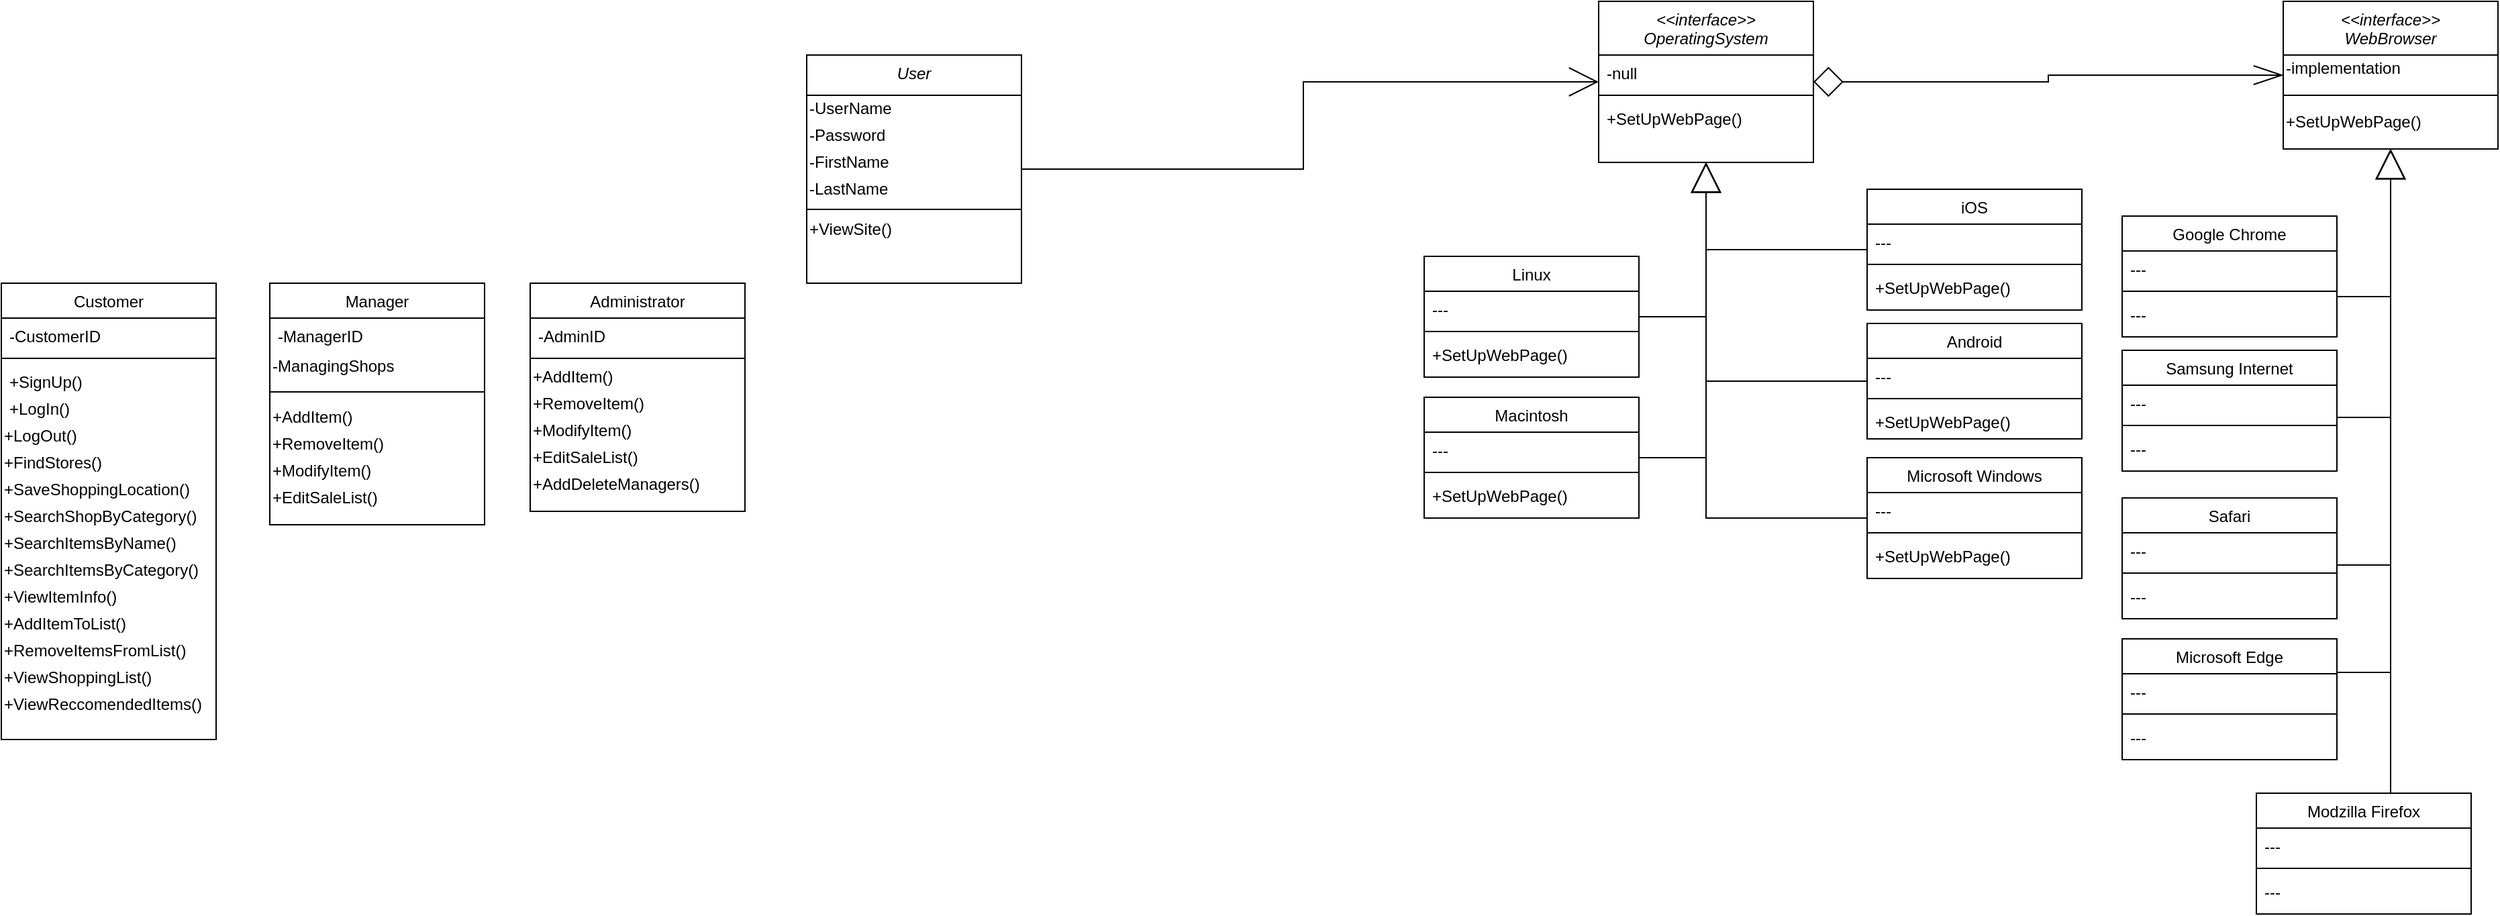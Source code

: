 <mxfile version="16.6.3" type="github">
  <diagram id="C5RBs43oDa-KdzZeNtuy" name="Page-1">
    <mxGraphModel dx="942" dy="1157" grid="1" gridSize="10" guides="1" tooltips="1" connect="1" arrows="1" fold="1" page="1" pageScale="1" pageWidth="1920" pageHeight="1200" math="0" shadow="0">
      <root>
        <mxCell id="WIyWlLk6GJQsqaUBKTNV-0" />
        <mxCell id="WIyWlLk6GJQsqaUBKTNV-1" parent="WIyWlLk6GJQsqaUBKTNV-0" />
        <mxCell id="an15GqI0Py2iLP3_kUke-0" style="edgeStyle=orthogonalEdgeStyle;rounded=0;orthogonalLoop=1;jettySize=auto;html=1;endArrow=open;endFill=0;strokeWidth=1;endSize=20;startSize=20;" edge="1" parent="WIyWlLk6GJQsqaUBKTNV-1" source="zkfFHV4jXpPFQw0GAbJ--0" target="MEKghq3lDDGADPD3IuMw-32">
          <mxGeometry relative="1" as="geometry">
            <mxPoint x="800" y="370" as="targetPoint" />
          </mxGeometry>
        </mxCell>
        <mxCell id="zkfFHV4jXpPFQw0GAbJ--0" value="User" style="swimlane;fontStyle=2;align=center;verticalAlign=top;childLayout=stackLayout;horizontal=1;startSize=30;horizontalStack=0;resizeParent=1;resizeLast=0;collapsible=1;marginBottom=0;rounded=0;shadow=0;strokeWidth=1;" parent="WIyWlLk6GJQsqaUBKTNV-1" vertex="1">
          <mxGeometry x="620" y="80" width="160" height="170" as="geometry">
            <mxRectangle x="230" y="140" width="160" height="26" as="alternateBounds" />
          </mxGeometry>
        </mxCell>
        <mxCell id="MEKghq3lDDGADPD3IuMw-0" value="-UserName" style="text;html=1;align=left;verticalAlign=middle;resizable=0;points=[];autosize=1;strokeColor=none;fillColor=none;" vertex="1" parent="zkfFHV4jXpPFQw0GAbJ--0">
          <mxGeometry y="30" width="160" height="20" as="geometry" />
        </mxCell>
        <mxCell id="MEKghq3lDDGADPD3IuMw-2" value="-Password" style="text;html=1;align=left;verticalAlign=middle;resizable=0;points=[];autosize=1;strokeColor=none;fillColor=none;" vertex="1" parent="zkfFHV4jXpPFQw0GAbJ--0">
          <mxGeometry y="50" width="160" height="20" as="geometry" />
        </mxCell>
        <mxCell id="MEKghq3lDDGADPD3IuMw-7" value="-FirstName" style="text;html=1;align=left;verticalAlign=middle;resizable=0;points=[];autosize=1;strokeColor=none;fillColor=none;" vertex="1" parent="zkfFHV4jXpPFQw0GAbJ--0">
          <mxGeometry y="70" width="160" height="20" as="geometry" />
        </mxCell>
        <mxCell id="MEKghq3lDDGADPD3IuMw-8" value="-LastName" style="text;html=1;align=left;verticalAlign=middle;resizable=0;points=[];autosize=1;strokeColor=none;fillColor=none;" vertex="1" parent="zkfFHV4jXpPFQw0GAbJ--0">
          <mxGeometry y="90" width="160" height="20" as="geometry" />
        </mxCell>
        <mxCell id="zkfFHV4jXpPFQw0GAbJ--4" value="" style="line;html=1;strokeWidth=1;align=left;verticalAlign=middle;spacingTop=-1;spacingLeft=3;spacingRight=3;rotatable=0;labelPosition=right;points=[];portConstraint=eastwest;" parent="zkfFHV4jXpPFQw0GAbJ--0" vertex="1">
          <mxGeometry y="110" width="160" height="10" as="geometry" />
        </mxCell>
        <mxCell id="MEKghq3lDDGADPD3IuMw-30" value="+ViewSite()" style="text;html=1;align=left;verticalAlign=middle;resizable=0;points=[];autosize=1;strokeColor=none;fillColor=none;" vertex="1" parent="zkfFHV4jXpPFQw0GAbJ--0">
          <mxGeometry y="120" width="160" height="20" as="geometry" />
        </mxCell>
        <mxCell id="zkfFHV4jXpPFQw0GAbJ--6" value="Customer" style="swimlane;fontStyle=0;align=center;verticalAlign=top;childLayout=stackLayout;horizontal=1;startSize=26;horizontalStack=0;resizeParent=1;resizeLast=0;collapsible=1;marginBottom=0;rounded=0;shadow=0;strokeWidth=1;" parent="WIyWlLk6GJQsqaUBKTNV-1" vertex="1">
          <mxGeometry x="20" y="250" width="160" height="340" as="geometry">
            <mxRectangle x="130" y="380" width="160" height="26" as="alternateBounds" />
          </mxGeometry>
        </mxCell>
        <mxCell id="zkfFHV4jXpPFQw0GAbJ--7" value="-CustomerID" style="text;align=left;verticalAlign=top;spacingLeft=4;spacingRight=4;overflow=hidden;rotatable=0;points=[[0,0.5],[1,0.5]];portConstraint=eastwest;" parent="zkfFHV4jXpPFQw0GAbJ--6" vertex="1">
          <mxGeometry y="26" width="160" height="26" as="geometry" />
        </mxCell>
        <mxCell id="zkfFHV4jXpPFQw0GAbJ--9" value="" style="line;html=1;strokeWidth=1;align=left;verticalAlign=middle;spacingTop=-1;spacingLeft=3;spacingRight=3;rotatable=0;labelPosition=right;points=[];portConstraint=eastwest;" parent="zkfFHV4jXpPFQw0GAbJ--6" vertex="1">
          <mxGeometry y="52" width="160" height="8" as="geometry" />
        </mxCell>
        <mxCell id="zkfFHV4jXpPFQw0GAbJ--10" value="+SignUp()" style="text;align=left;verticalAlign=top;spacingLeft=4;spacingRight=4;overflow=hidden;rotatable=0;points=[[0,0.5],[1,0.5]];portConstraint=eastwest;fontStyle=0" parent="zkfFHV4jXpPFQw0GAbJ--6" vertex="1">
          <mxGeometry y="60" width="160" height="20" as="geometry" />
        </mxCell>
        <mxCell id="zkfFHV4jXpPFQw0GAbJ--11" value="+LogIn()" style="text;align=left;verticalAlign=top;spacingLeft=4;spacingRight=4;overflow=hidden;rotatable=0;points=[[0,0.5],[1,0.5]];portConstraint=eastwest;" parent="zkfFHV4jXpPFQw0GAbJ--6" vertex="1">
          <mxGeometry y="80" width="160" height="24" as="geometry" />
        </mxCell>
        <mxCell id="MEKghq3lDDGADPD3IuMw-10" value="+LogOut()" style="text;html=1;align=left;verticalAlign=middle;resizable=0;points=[];autosize=1;strokeColor=none;fillColor=none;" vertex="1" parent="zkfFHV4jXpPFQw0GAbJ--6">
          <mxGeometry y="104" width="160" height="20" as="geometry" />
        </mxCell>
        <mxCell id="MEKghq3lDDGADPD3IuMw-11" value="+FindStores()" style="text;html=1;align=left;verticalAlign=middle;resizable=0;points=[];autosize=1;strokeColor=none;fillColor=none;" vertex="1" parent="zkfFHV4jXpPFQw0GAbJ--6">
          <mxGeometry y="124" width="160" height="20" as="geometry" />
        </mxCell>
        <mxCell id="MEKghq3lDDGADPD3IuMw-12" value="+SaveShoppingLocation()" style="text;html=1;align=left;verticalAlign=middle;resizable=0;points=[];autosize=1;strokeColor=none;fillColor=none;" vertex="1" parent="zkfFHV4jXpPFQw0GAbJ--6">
          <mxGeometry y="144" width="160" height="20" as="geometry" />
        </mxCell>
        <mxCell id="MEKghq3lDDGADPD3IuMw-16" value="+SearchShopByCategory()" style="text;html=1;align=left;verticalAlign=middle;resizable=0;points=[];autosize=1;strokeColor=none;fillColor=none;" vertex="1" parent="zkfFHV4jXpPFQw0GAbJ--6">
          <mxGeometry y="164" width="160" height="20" as="geometry" />
        </mxCell>
        <mxCell id="MEKghq3lDDGADPD3IuMw-13" value="+SearchItemsByName()" style="text;html=1;align=left;verticalAlign=middle;resizable=0;points=[];autosize=1;strokeColor=none;fillColor=none;" vertex="1" parent="zkfFHV4jXpPFQw0GAbJ--6">
          <mxGeometry y="184" width="160" height="20" as="geometry" />
        </mxCell>
        <mxCell id="MEKghq3lDDGADPD3IuMw-14" value="+SearchItemsByCategory()" style="text;html=1;align=left;verticalAlign=middle;resizable=0;points=[];autosize=1;strokeColor=none;fillColor=none;" vertex="1" parent="zkfFHV4jXpPFQw0GAbJ--6">
          <mxGeometry y="204" width="160" height="20" as="geometry" />
        </mxCell>
        <mxCell id="MEKghq3lDDGADPD3IuMw-15" value="+ViewItemInfo()" style="text;html=1;align=left;verticalAlign=middle;resizable=0;points=[];autosize=1;strokeColor=none;fillColor=none;" vertex="1" parent="zkfFHV4jXpPFQw0GAbJ--6">
          <mxGeometry y="224" width="160" height="20" as="geometry" />
        </mxCell>
        <mxCell id="MEKghq3lDDGADPD3IuMw-17" value="+AddItemToList()" style="text;html=1;align=left;verticalAlign=middle;resizable=0;points=[];autosize=1;strokeColor=none;fillColor=none;" vertex="1" parent="zkfFHV4jXpPFQw0GAbJ--6">
          <mxGeometry y="244" width="160" height="20" as="geometry" />
        </mxCell>
        <mxCell id="MEKghq3lDDGADPD3IuMw-18" value="+RemoveItemsFromList()" style="text;html=1;align=left;verticalAlign=middle;resizable=0;points=[];autosize=1;strokeColor=none;fillColor=none;" vertex="1" parent="zkfFHV4jXpPFQw0GAbJ--6">
          <mxGeometry y="264" width="160" height="20" as="geometry" />
        </mxCell>
        <mxCell id="MEKghq3lDDGADPD3IuMw-19" value="+ViewShoppingList()" style="text;html=1;align=left;verticalAlign=middle;resizable=0;points=[];autosize=1;strokeColor=none;fillColor=none;" vertex="1" parent="zkfFHV4jXpPFQw0GAbJ--6">
          <mxGeometry y="284" width="160" height="20" as="geometry" />
        </mxCell>
        <mxCell id="MEKghq3lDDGADPD3IuMw-20" value="+ViewReccomendedItems()" style="text;html=1;align=left;verticalAlign=middle;resizable=0;points=[];autosize=1;strokeColor=none;fillColor=none;" vertex="1" parent="zkfFHV4jXpPFQw0GAbJ--6">
          <mxGeometry y="304" width="160" height="20" as="geometry" />
        </mxCell>
        <mxCell id="zkfFHV4jXpPFQw0GAbJ--13" value="Manager" style="swimlane;fontStyle=0;align=center;verticalAlign=top;childLayout=stackLayout;horizontal=1;startSize=26;horizontalStack=0;resizeParent=1;resizeLast=0;collapsible=1;marginBottom=0;rounded=0;shadow=0;strokeWidth=1;" parent="WIyWlLk6GJQsqaUBKTNV-1" vertex="1">
          <mxGeometry x="220" y="250" width="160" height="180" as="geometry">
            <mxRectangle x="340" y="380" width="170" height="26" as="alternateBounds" />
          </mxGeometry>
        </mxCell>
        <mxCell id="zkfFHV4jXpPFQw0GAbJ--14" value="-ManagerID" style="text;align=left;verticalAlign=top;spacingLeft=4;spacingRight=4;overflow=hidden;rotatable=0;points=[[0,0.5],[1,0.5]];portConstraint=eastwest;" parent="zkfFHV4jXpPFQw0GAbJ--13" vertex="1">
          <mxGeometry y="26" width="160" height="26" as="geometry" />
        </mxCell>
        <mxCell id="MEKghq3lDDGADPD3IuMw-31" value="-ManagingShops" style="text;html=1;align=left;verticalAlign=middle;resizable=0;points=[];autosize=1;strokeColor=none;fillColor=none;" vertex="1" parent="zkfFHV4jXpPFQw0GAbJ--13">
          <mxGeometry y="52" width="160" height="20" as="geometry" />
        </mxCell>
        <mxCell id="zkfFHV4jXpPFQw0GAbJ--15" value="" style="line;html=1;strokeWidth=1;align=left;verticalAlign=middle;spacingTop=-1;spacingLeft=3;spacingRight=3;rotatable=0;labelPosition=right;points=[];portConstraint=eastwest;" parent="zkfFHV4jXpPFQw0GAbJ--13" vertex="1">
          <mxGeometry y="72" width="160" height="18" as="geometry" />
        </mxCell>
        <mxCell id="MEKghq3lDDGADPD3IuMw-21" value="+AddItem()" style="text;html=1;align=left;verticalAlign=middle;resizable=0;points=[];autosize=1;strokeColor=none;fillColor=none;" vertex="1" parent="zkfFHV4jXpPFQw0GAbJ--13">
          <mxGeometry y="90" width="160" height="20" as="geometry" />
        </mxCell>
        <mxCell id="MEKghq3lDDGADPD3IuMw-22" value="+RemoveItem()" style="text;html=1;align=left;verticalAlign=middle;resizable=0;points=[];autosize=1;strokeColor=none;fillColor=none;" vertex="1" parent="zkfFHV4jXpPFQw0GAbJ--13">
          <mxGeometry y="110" width="160" height="20" as="geometry" />
        </mxCell>
        <mxCell id="MEKghq3lDDGADPD3IuMw-23" value="+ModifyItem()" style="text;html=1;align=left;verticalAlign=middle;resizable=0;points=[];autosize=1;strokeColor=none;fillColor=none;" vertex="1" parent="zkfFHV4jXpPFQw0GAbJ--13">
          <mxGeometry y="130" width="160" height="20" as="geometry" />
        </mxCell>
        <mxCell id="MEKghq3lDDGADPD3IuMw-24" value="+EditSaleList()" style="text;html=1;align=left;verticalAlign=middle;resizable=0;points=[];autosize=1;strokeColor=none;fillColor=none;" vertex="1" parent="zkfFHV4jXpPFQw0GAbJ--13">
          <mxGeometry y="150" width="160" height="20" as="geometry" />
        </mxCell>
        <mxCell id="zkfFHV4jXpPFQw0GAbJ--17" value="&lt;&lt;interface&gt;&gt;&#xa;WebBrowser" style="swimlane;fontStyle=2;align=center;verticalAlign=top;childLayout=stackLayout;horizontal=1;startSize=40;horizontalStack=0;resizeParent=1;resizeLast=0;collapsible=1;marginBottom=0;rounded=0;shadow=0;strokeWidth=1;" parent="WIyWlLk6GJQsqaUBKTNV-1" vertex="1">
          <mxGeometry x="1720" y="40" width="160" height="110" as="geometry">
            <mxRectangle x="550" y="140" width="160" height="26" as="alternateBounds" />
          </mxGeometry>
        </mxCell>
        <mxCell id="MUw3-frtQ_86MoSarMlw-2" value="-implementation" style="text;html=1;align=left;verticalAlign=middle;resizable=0;points=[];autosize=1;strokeColor=none;fillColor=none;" vertex="1" parent="zkfFHV4jXpPFQw0GAbJ--17">
          <mxGeometry y="40" width="160" height="20" as="geometry" />
        </mxCell>
        <mxCell id="zkfFHV4jXpPFQw0GAbJ--23" value="" style="line;html=1;strokeWidth=1;align=left;verticalAlign=middle;spacingTop=-1;spacingLeft=3;spacingRight=3;rotatable=0;labelPosition=right;points=[];portConstraint=eastwest;" parent="zkfFHV4jXpPFQw0GAbJ--17" vertex="1">
          <mxGeometry y="60" width="160" height="20" as="geometry" />
        </mxCell>
        <mxCell id="MUw3-frtQ_86MoSarMlw-0" value="+SetUpWebPage()" style="text;html=1;align=left;verticalAlign=middle;resizable=0;points=[];autosize=1;strokeColor=none;fillColor=none;" vertex="1" parent="zkfFHV4jXpPFQw0GAbJ--17">
          <mxGeometry y="80" width="160" height="20" as="geometry" />
        </mxCell>
        <mxCell id="MEKghq3lDDGADPD3IuMw-3" value="Administrator" style="swimlane;fontStyle=0;align=center;verticalAlign=top;childLayout=stackLayout;horizontal=1;startSize=26;horizontalStack=0;resizeParent=1;resizeLast=0;collapsible=1;marginBottom=0;rounded=0;shadow=0;strokeWidth=1;" vertex="1" parent="WIyWlLk6GJQsqaUBKTNV-1">
          <mxGeometry x="414" y="250" width="160" height="170" as="geometry">
            <mxRectangle x="340" y="380" width="170" height="26" as="alternateBounds" />
          </mxGeometry>
        </mxCell>
        <mxCell id="MEKghq3lDDGADPD3IuMw-4" value="-AdminID" style="text;align=left;verticalAlign=top;spacingLeft=4;spacingRight=4;overflow=hidden;rotatable=0;points=[[0,0.5],[1,0.5]];portConstraint=eastwest;" vertex="1" parent="MEKghq3lDDGADPD3IuMw-3">
          <mxGeometry y="26" width="160" height="26" as="geometry" />
        </mxCell>
        <mxCell id="MEKghq3lDDGADPD3IuMw-5" value="" style="line;html=1;strokeWidth=1;align=left;verticalAlign=middle;spacingTop=-1;spacingLeft=3;spacingRight=3;rotatable=0;labelPosition=right;points=[];portConstraint=eastwest;" vertex="1" parent="MEKghq3lDDGADPD3IuMw-3">
          <mxGeometry y="52" width="160" height="8" as="geometry" />
        </mxCell>
        <mxCell id="MEKghq3lDDGADPD3IuMw-25" value="+AddItem()" style="text;html=1;align=left;verticalAlign=middle;resizable=0;points=[];autosize=1;strokeColor=none;fillColor=none;" vertex="1" parent="MEKghq3lDDGADPD3IuMw-3">
          <mxGeometry y="60" width="160" height="20" as="geometry" />
        </mxCell>
        <mxCell id="MEKghq3lDDGADPD3IuMw-26" value="+RemoveItem()" style="text;html=1;align=left;verticalAlign=middle;resizable=0;points=[];autosize=1;strokeColor=none;fillColor=none;" vertex="1" parent="MEKghq3lDDGADPD3IuMw-3">
          <mxGeometry y="80" width="160" height="20" as="geometry" />
        </mxCell>
        <mxCell id="MEKghq3lDDGADPD3IuMw-27" value="+ModifyItem()" style="text;html=1;align=left;verticalAlign=middle;resizable=0;points=[];autosize=1;strokeColor=none;fillColor=none;" vertex="1" parent="MEKghq3lDDGADPD3IuMw-3">
          <mxGeometry y="100" width="160" height="20" as="geometry" />
        </mxCell>
        <mxCell id="MEKghq3lDDGADPD3IuMw-28" value="+EditSaleList()" style="text;html=1;align=left;verticalAlign=middle;resizable=0;points=[];autosize=1;strokeColor=none;fillColor=none;" vertex="1" parent="MEKghq3lDDGADPD3IuMw-3">
          <mxGeometry y="120" width="160" height="20" as="geometry" />
        </mxCell>
        <mxCell id="MEKghq3lDDGADPD3IuMw-29" value="+AddDeleteManagers()" style="text;html=1;align=left;verticalAlign=middle;resizable=0;points=[];autosize=1;strokeColor=none;fillColor=none;" vertex="1" parent="MEKghq3lDDGADPD3IuMw-3">
          <mxGeometry y="140" width="160" height="20" as="geometry" />
        </mxCell>
        <mxCell id="MEKghq3lDDGADPD3IuMw-32" value="&lt;&lt;interface&gt;&gt;&#xa;OperatingSystem" style="swimlane;fontStyle=2;align=center;verticalAlign=top;childLayout=stackLayout;horizontal=1;startSize=40;horizontalStack=0;resizeParent=1;resizeLast=0;collapsible=1;marginBottom=0;rounded=0;shadow=0;strokeWidth=1;" vertex="1" parent="WIyWlLk6GJQsqaUBKTNV-1">
          <mxGeometry x="1210" y="40" width="160" height="120" as="geometry">
            <mxRectangle x="550" y="140" width="160" height="26" as="alternateBounds" />
          </mxGeometry>
        </mxCell>
        <mxCell id="MEKghq3lDDGADPD3IuMw-33" value="-null" style="text;align=left;verticalAlign=top;spacingLeft=4;spacingRight=4;overflow=hidden;rotatable=0;points=[[0,0.5],[1,0.5]];portConstraint=eastwest;" vertex="1" parent="MEKghq3lDDGADPD3IuMw-32">
          <mxGeometry y="40" width="160" height="26" as="geometry" />
        </mxCell>
        <mxCell id="MEKghq3lDDGADPD3IuMw-34" value="" style="line;html=1;strokeWidth=1;align=left;verticalAlign=middle;spacingTop=-1;spacingLeft=3;spacingRight=3;rotatable=0;labelPosition=right;points=[];portConstraint=eastwest;" vertex="1" parent="MEKghq3lDDGADPD3IuMw-32">
          <mxGeometry y="66" width="160" height="8" as="geometry" />
        </mxCell>
        <mxCell id="MEKghq3lDDGADPD3IuMw-35" value="+SetUpWebPage()" style="text;align=left;verticalAlign=top;spacingLeft=4;spacingRight=4;overflow=hidden;rotatable=0;points=[[0,0.5],[1,0.5]];portConstraint=eastwest;" vertex="1" parent="MEKghq3lDDGADPD3IuMw-32">
          <mxGeometry y="74" width="160" height="26" as="geometry" />
        </mxCell>
        <mxCell id="an15GqI0Py2iLP3_kUke-15" style="edgeStyle=orthogonalEdgeStyle;rounded=0;jumpSize=6;orthogonalLoop=1;jettySize=auto;html=1;startArrow=none;startFill=0;endArrow=block;endFill=0;startSize=20;endSize=20;strokeColor=#000000;strokeWidth=1;" edge="1" parent="WIyWlLk6GJQsqaUBKTNV-1" source="MEKghq3lDDGADPD3IuMw-36" target="MEKghq3lDDGADPD3IuMw-32">
          <mxGeometry relative="1" as="geometry">
            <Array as="points">
              <mxPoint x="1290" y="380" />
            </Array>
          </mxGeometry>
        </mxCell>
        <mxCell id="MEKghq3lDDGADPD3IuMw-36" value="Macintosh" style="swimlane;fontStyle=0;align=center;verticalAlign=top;childLayout=stackLayout;horizontal=1;startSize=26;horizontalStack=0;resizeParent=1;resizeLast=0;collapsible=1;marginBottom=0;rounded=0;shadow=0;strokeWidth=1;" vertex="1" parent="WIyWlLk6GJQsqaUBKTNV-1">
          <mxGeometry x="1080" y="335" width="160" height="90" as="geometry">
            <mxRectangle x="550" y="140" width="160" height="26" as="alternateBounds" />
          </mxGeometry>
        </mxCell>
        <mxCell id="MEKghq3lDDGADPD3IuMw-37" value="---" style="text;align=left;verticalAlign=top;spacingLeft=4;spacingRight=4;overflow=hidden;rotatable=0;points=[[0,0.5],[1,0.5]];portConstraint=eastwest;" vertex="1" parent="MEKghq3lDDGADPD3IuMw-36">
          <mxGeometry y="26" width="160" height="26" as="geometry" />
        </mxCell>
        <mxCell id="MEKghq3lDDGADPD3IuMw-38" value="" style="line;html=1;strokeWidth=1;align=left;verticalAlign=middle;spacingTop=-1;spacingLeft=3;spacingRight=3;rotatable=0;labelPosition=right;points=[];portConstraint=eastwest;" vertex="1" parent="MEKghq3lDDGADPD3IuMw-36">
          <mxGeometry y="52" width="160" height="8" as="geometry" />
        </mxCell>
        <mxCell id="MEKghq3lDDGADPD3IuMw-39" value="+SetUpWebPage()" style="text;align=left;verticalAlign=top;spacingLeft=4;spacingRight=4;overflow=hidden;rotatable=0;points=[[0,0.5],[1,0.5]];portConstraint=eastwest;" vertex="1" parent="MEKghq3lDDGADPD3IuMw-36">
          <mxGeometry y="60" width="160" height="26" as="geometry" />
        </mxCell>
        <mxCell id="an15GqI0Py2iLP3_kUke-1" style="edgeStyle=orthogonalEdgeStyle;rounded=0;orthogonalLoop=1;jettySize=auto;html=1;endArrow=block;endFill=0;jumpSize=6;strokeWidth=1;endSize=20;startSize=20;" edge="1" parent="WIyWlLk6GJQsqaUBKTNV-1" source="MEKghq3lDDGADPD3IuMw-40" target="zkfFHV4jXpPFQw0GAbJ--17">
          <mxGeometry relative="1" as="geometry">
            <mxPoint x="1860" y="540.0" as="targetPoint" />
            <Array as="points">
              <mxPoint x="1800" y="490" />
            </Array>
          </mxGeometry>
        </mxCell>
        <mxCell id="MEKghq3lDDGADPD3IuMw-40" value="Modzilla Firefox" style="swimlane;fontStyle=0;align=center;verticalAlign=top;childLayout=stackLayout;horizontal=1;startSize=26;horizontalStack=0;resizeParent=1;resizeLast=0;collapsible=1;marginBottom=0;rounded=0;shadow=0;strokeWidth=1;" vertex="1" parent="WIyWlLk6GJQsqaUBKTNV-1">
          <mxGeometry x="1700" y="630" width="160" height="90" as="geometry">
            <mxRectangle x="550" y="140" width="160" height="26" as="alternateBounds" />
          </mxGeometry>
        </mxCell>
        <mxCell id="MEKghq3lDDGADPD3IuMw-41" value="---" style="text;align=left;verticalAlign=top;spacingLeft=4;spacingRight=4;overflow=hidden;rotatable=0;points=[[0,0.5],[1,0.5]];portConstraint=eastwest;" vertex="1" parent="MEKghq3lDDGADPD3IuMw-40">
          <mxGeometry y="26" width="160" height="26" as="geometry" />
        </mxCell>
        <mxCell id="MEKghq3lDDGADPD3IuMw-42" value="" style="line;html=1;strokeWidth=1;align=left;verticalAlign=middle;spacingTop=-1;spacingLeft=3;spacingRight=3;rotatable=0;labelPosition=right;points=[];portConstraint=eastwest;" vertex="1" parent="MEKghq3lDDGADPD3IuMw-40">
          <mxGeometry y="52" width="160" height="8" as="geometry" />
        </mxCell>
        <mxCell id="MEKghq3lDDGADPD3IuMw-43" value="---" style="text;align=left;verticalAlign=top;spacingLeft=4;spacingRight=4;overflow=hidden;rotatable=0;points=[[0,0.5],[1,0.5]];portConstraint=eastwest;" vertex="1" parent="MEKghq3lDDGADPD3IuMw-40">
          <mxGeometry y="60" width="160" height="26" as="geometry" />
        </mxCell>
        <mxCell id="an15GqI0Py2iLP3_kUke-14" style="edgeStyle=orthogonalEdgeStyle;rounded=0;jumpSize=6;orthogonalLoop=1;jettySize=auto;html=1;startArrow=none;startFill=0;endArrow=block;endFill=0;startSize=20;endSize=20;strokeColor=#000000;strokeWidth=1;" edge="1" parent="WIyWlLk6GJQsqaUBKTNV-1" source="MUw3-frtQ_86MoSarMlw-3" target="MEKghq3lDDGADPD3IuMw-32">
          <mxGeometry relative="1" as="geometry" />
        </mxCell>
        <mxCell id="MUw3-frtQ_86MoSarMlw-3" value="iOS" style="swimlane;fontStyle=0;align=center;verticalAlign=top;childLayout=stackLayout;horizontal=1;startSize=26;horizontalStack=0;resizeParent=1;resizeLast=0;collapsible=1;marginBottom=0;rounded=0;shadow=0;strokeWidth=1;" vertex="1" parent="WIyWlLk6GJQsqaUBKTNV-1">
          <mxGeometry x="1410" y="180" width="160" height="90" as="geometry">
            <mxRectangle x="550" y="140" width="160" height="26" as="alternateBounds" />
          </mxGeometry>
        </mxCell>
        <mxCell id="MUw3-frtQ_86MoSarMlw-4" value="---" style="text;align=left;verticalAlign=top;spacingLeft=4;spacingRight=4;overflow=hidden;rotatable=0;points=[[0,0.5],[1,0.5]];portConstraint=eastwest;" vertex="1" parent="MUw3-frtQ_86MoSarMlw-3">
          <mxGeometry y="26" width="160" height="26" as="geometry" />
        </mxCell>
        <mxCell id="MUw3-frtQ_86MoSarMlw-5" value="" style="line;html=1;strokeWidth=1;align=left;verticalAlign=middle;spacingTop=-1;spacingLeft=3;spacingRight=3;rotatable=0;labelPosition=right;points=[];portConstraint=eastwest;" vertex="1" parent="MUw3-frtQ_86MoSarMlw-3">
          <mxGeometry y="52" width="160" height="8" as="geometry" />
        </mxCell>
        <mxCell id="MUw3-frtQ_86MoSarMlw-6" value="+SetUpWebPage()" style="text;align=left;verticalAlign=top;spacingLeft=4;spacingRight=4;overflow=hidden;rotatable=0;points=[[0,0.5],[1,0.5]];portConstraint=eastwest;" vertex="1" parent="MUw3-frtQ_86MoSarMlw-3">
          <mxGeometry y="60" width="160" height="26" as="geometry" />
        </mxCell>
        <mxCell id="an15GqI0Py2iLP3_kUke-17" style="edgeStyle=orthogonalEdgeStyle;rounded=0;jumpSize=6;orthogonalLoop=1;jettySize=auto;html=1;startArrow=none;startFill=0;endArrow=block;endFill=0;startSize=20;endSize=20;strokeColor=#000000;strokeWidth=1;" edge="1" parent="WIyWlLk6GJQsqaUBKTNV-1" source="MUw3-frtQ_86MoSarMlw-7" target="MEKghq3lDDGADPD3IuMw-32">
          <mxGeometry relative="1" as="geometry" />
        </mxCell>
        <mxCell id="MUw3-frtQ_86MoSarMlw-7" value="Android" style="swimlane;fontStyle=0;align=center;verticalAlign=top;childLayout=stackLayout;horizontal=1;startSize=26;horizontalStack=0;resizeParent=1;resizeLast=0;collapsible=1;marginBottom=0;rounded=0;shadow=0;strokeWidth=1;" vertex="1" parent="WIyWlLk6GJQsqaUBKTNV-1">
          <mxGeometry x="1410" y="280" width="160" height="86" as="geometry">
            <mxRectangle x="550" y="140" width="160" height="26" as="alternateBounds" />
          </mxGeometry>
        </mxCell>
        <mxCell id="MUw3-frtQ_86MoSarMlw-8" value="---" style="text;align=left;verticalAlign=top;spacingLeft=4;spacingRight=4;overflow=hidden;rotatable=0;points=[[0,0.5],[1,0.5]];portConstraint=eastwest;" vertex="1" parent="MUw3-frtQ_86MoSarMlw-7">
          <mxGeometry y="26" width="160" height="26" as="geometry" />
        </mxCell>
        <mxCell id="MUw3-frtQ_86MoSarMlw-9" value="" style="line;html=1;strokeWidth=1;align=left;verticalAlign=middle;spacingTop=-1;spacingLeft=3;spacingRight=3;rotatable=0;labelPosition=right;points=[];portConstraint=eastwest;" vertex="1" parent="MUw3-frtQ_86MoSarMlw-7">
          <mxGeometry y="52" width="160" height="8" as="geometry" />
        </mxCell>
        <mxCell id="MUw3-frtQ_86MoSarMlw-10" value="+SetUpWebPage()" style="text;align=left;verticalAlign=top;spacingLeft=4;spacingRight=4;overflow=hidden;rotatable=0;points=[[0,0.5],[1,0.5]];portConstraint=eastwest;" vertex="1" parent="MUw3-frtQ_86MoSarMlw-7">
          <mxGeometry y="60" width="160" height="26" as="geometry" />
        </mxCell>
        <mxCell id="an15GqI0Py2iLP3_kUke-16" style="edgeStyle=orthogonalEdgeStyle;rounded=0;jumpSize=6;orthogonalLoop=1;jettySize=auto;html=1;startArrow=none;startFill=0;endArrow=block;endFill=0;startSize=20;endSize=20;strokeColor=#000000;strokeWidth=1;" edge="1" parent="WIyWlLk6GJQsqaUBKTNV-1" source="MUw3-frtQ_86MoSarMlw-11" target="MEKghq3lDDGADPD3IuMw-32">
          <mxGeometry relative="1" as="geometry" />
        </mxCell>
        <mxCell id="MUw3-frtQ_86MoSarMlw-11" value="Microsoft Windows" style="swimlane;fontStyle=0;align=center;verticalAlign=top;childLayout=stackLayout;horizontal=1;startSize=26;horizontalStack=0;resizeParent=1;resizeLast=0;collapsible=1;marginBottom=0;rounded=0;shadow=0;strokeWidth=1;" vertex="1" parent="WIyWlLk6GJQsqaUBKTNV-1">
          <mxGeometry x="1410" y="380" width="160" height="90" as="geometry">
            <mxRectangle x="550" y="140" width="160" height="26" as="alternateBounds" />
          </mxGeometry>
        </mxCell>
        <mxCell id="MUw3-frtQ_86MoSarMlw-12" value="---" style="text;align=left;verticalAlign=top;spacingLeft=4;spacingRight=4;overflow=hidden;rotatable=0;points=[[0,0.5],[1,0.5]];portConstraint=eastwest;" vertex="1" parent="MUw3-frtQ_86MoSarMlw-11">
          <mxGeometry y="26" width="160" height="26" as="geometry" />
        </mxCell>
        <mxCell id="MUw3-frtQ_86MoSarMlw-13" value="" style="line;html=1;strokeWidth=1;align=left;verticalAlign=middle;spacingTop=-1;spacingLeft=3;spacingRight=3;rotatable=0;labelPosition=right;points=[];portConstraint=eastwest;" vertex="1" parent="MUw3-frtQ_86MoSarMlw-11">
          <mxGeometry y="52" width="160" height="8" as="geometry" />
        </mxCell>
        <mxCell id="MUw3-frtQ_86MoSarMlw-14" value="+SetUpWebPage()" style="text;align=left;verticalAlign=top;spacingLeft=4;spacingRight=4;overflow=hidden;rotatable=0;points=[[0,0.5],[1,0.5]];portConstraint=eastwest;" vertex="1" parent="MUw3-frtQ_86MoSarMlw-11">
          <mxGeometry y="60" width="160" height="26" as="geometry" />
        </mxCell>
        <mxCell id="an15GqI0Py2iLP3_kUke-13" style="edgeStyle=orthogonalEdgeStyle;rounded=0;jumpSize=6;orthogonalLoop=1;jettySize=auto;html=1;startArrow=none;startFill=0;endArrow=block;endFill=0;startSize=20;endSize=20;strokeColor=#000000;strokeWidth=1;" edge="1" parent="WIyWlLk6GJQsqaUBKTNV-1" source="MUw3-frtQ_86MoSarMlw-15" target="MEKghq3lDDGADPD3IuMw-32">
          <mxGeometry relative="1" as="geometry">
            <Array as="points">
              <mxPoint x="1290" y="275" />
            </Array>
          </mxGeometry>
        </mxCell>
        <mxCell id="MUw3-frtQ_86MoSarMlw-15" value="Linux" style="swimlane;fontStyle=0;align=center;verticalAlign=top;childLayout=stackLayout;horizontal=1;startSize=26;horizontalStack=0;resizeParent=1;resizeLast=0;collapsible=1;marginBottom=0;rounded=0;shadow=0;strokeWidth=1;" vertex="1" parent="WIyWlLk6GJQsqaUBKTNV-1">
          <mxGeometry x="1080" y="230" width="160" height="90" as="geometry">
            <mxRectangle x="550" y="140" width="160" height="26" as="alternateBounds" />
          </mxGeometry>
        </mxCell>
        <mxCell id="MUw3-frtQ_86MoSarMlw-16" value="---" style="text;align=left;verticalAlign=top;spacingLeft=4;spacingRight=4;overflow=hidden;rotatable=0;points=[[0,0.5],[1,0.5]];portConstraint=eastwest;" vertex="1" parent="MUw3-frtQ_86MoSarMlw-15">
          <mxGeometry y="26" width="160" height="26" as="geometry" />
        </mxCell>
        <mxCell id="MUw3-frtQ_86MoSarMlw-17" value="" style="line;html=1;strokeWidth=1;align=left;verticalAlign=middle;spacingTop=-1;spacingLeft=3;spacingRight=3;rotatable=0;labelPosition=right;points=[];portConstraint=eastwest;" vertex="1" parent="MUw3-frtQ_86MoSarMlw-15">
          <mxGeometry y="52" width="160" height="8" as="geometry" />
        </mxCell>
        <mxCell id="MUw3-frtQ_86MoSarMlw-18" value="+SetUpWebPage()" style="text;align=left;verticalAlign=top;spacingLeft=4;spacingRight=4;overflow=hidden;rotatable=0;points=[[0,0.5],[1,0.5]];portConstraint=eastwest;" vertex="1" parent="MUw3-frtQ_86MoSarMlw-15">
          <mxGeometry y="60" width="160" height="26" as="geometry" />
        </mxCell>
        <mxCell id="an15GqI0Py2iLP3_kUke-8" style="edgeStyle=orthogonalEdgeStyle;rounded=0;jumpSize=6;orthogonalLoop=1;jettySize=auto;html=1;endArrow=block;endFill=0;strokeColor=#000000;strokeWidth=1;endSize=20;startSize=20;" edge="1" parent="WIyWlLk6GJQsqaUBKTNV-1" source="MUw3-frtQ_86MoSarMlw-20" target="zkfFHV4jXpPFQw0GAbJ--17">
          <mxGeometry relative="1" as="geometry">
            <Array as="points">
              <mxPoint x="1800" y="260" />
            </Array>
          </mxGeometry>
        </mxCell>
        <mxCell id="MUw3-frtQ_86MoSarMlw-20" value="Google Chrome" style="swimlane;fontStyle=0;align=center;verticalAlign=top;childLayout=stackLayout;horizontal=1;startSize=26;horizontalStack=0;resizeParent=1;resizeLast=0;collapsible=1;marginBottom=0;rounded=0;shadow=0;strokeWidth=1;" vertex="1" parent="WIyWlLk6GJQsqaUBKTNV-1">
          <mxGeometry x="1600" y="200" width="160" height="90" as="geometry">
            <mxRectangle x="550" y="140" width="160" height="26" as="alternateBounds" />
          </mxGeometry>
        </mxCell>
        <mxCell id="MUw3-frtQ_86MoSarMlw-21" value="---" style="text;align=left;verticalAlign=top;spacingLeft=4;spacingRight=4;overflow=hidden;rotatable=0;points=[[0,0.5],[1,0.5]];portConstraint=eastwest;" vertex="1" parent="MUw3-frtQ_86MoSarMlw-20">
          <mxGeometry y="26" width="160" height="26" as="geometry" />
        </mxCell>
        <mxCell id="MUw3-frtQ_86MoSarMlw-22" value="" style="line;html=1;strokeWidth=1;align=left;verticalAlign=middle;spacingTop=-1;spacingLeft=3;spacingRight=3;rotatable=0;labelPosition=right;points=[];portConstraint=eastwest;" vertex="1" parent="MUw3-frtQ_86MoSarMlw-20">
          <mxGeometry y="52" width="160" height="8" as="geometry" />
        </mxCell>
        <mxCell id="MUw3-frtQ_86MoSarMlw-23" value="---" style="text;align=left;verticalAlign=top;spacingLeft=4;spacingRight=4;overflow=hidden;rotatable=0;points=[[0,0.5],[1,0.5]];portConstraint=eastwest;" vertex="1" parent="MUw3-frtQ_86MoSarMlw-20">
          <mxGeometry y="60" width="160" height="26" as="geometry" />
        </mxCell>
        <mxCell id="an15GqI0Py2iLP3_kUke-7" style="edgeStyle=orthogonalEdgeStyle;rounded=0;jumpSize=6;orthogonalLoop=1;jettySize=auto;html=1;endArrow=block;endFill=0;strokeColor=#000000;strokeWidth=1;entryX=0.5;entryY=1;entryDx=0;entryDy=0;endSize=20;startSize=20;" edge="1" parent="WIyWlLk6GJQsqaUBKTNV-1" source="MUw3-frtQ_86MoSarMlw-24" target="zkfFHV4jXpPFQw0GAbJ--17">
          <mxGeometry relative="1" as="geometry">
            <mxPoint x="1880" y="540" as="targetPoint" />
            <Array as="points">
              <mxPoint x="1800" y="460" />
            </Array>
          </mxGeometry>
        </mxCell>
        <mxCell id="MUw3-frtQ_86MoSarMlw-24" value="Safari" style="swimlane;fontStyle=0;align=center;verticalAlign=top;childLayout=stackLayout;horizontal=1;startSize=26;horizontalStack=0;resizeParent=1;resizeLast=0;collapsible=1;marginBottom=0;rounded=0;shadow=0;strokeWidth=1;" vertex="1" parent="WIyWlLk6GJQsqaUBKTNV-1">
          <mxGeometry x="1600" y="410" width="160" height="90" as="geometry">
            <mxRectangle x="550" y="140" width="160" height="26" as="alternateBounds" />
          </mxGeometry>
        </mxCell>
        <mxCell id="MUw3-frtQ_86MoSarMlw-25" value="---" style="text;align=left;verticalAlign=top;spacingLeft=4;spacingRight=4;overflow=hidden;rotatable=0;points=[[0,0.5],[1,0.5]];portConstraint=eastwest;" vertex="1" parent="MUw3-frtQ_86MoSarMlw-24">
          <mxGeometry y="26" width="160" height="26" as="geometry" />
        </mxCell>
        <mxCell id="MUw3-frtQ_86MoSarMlw-26" value="" style="line;html=1;strokeWidth=1;align=left;verticalAlign=middle;spacingTop=-1;spacingLeft=3;spacingRight=3;rotatable=0;labelPosition=right;points=[];portConstraint=eastwest;" vertex="1" parent="MUw3-frtQ_86MoSarMlw-24">
          <mxGeometry y="52" width="160" height="8" as="geometry" />
        </mxCell>
        <mxCell id="MUw3-frtQ_86MoSarMlw-27" value="---" style="text;align=left;verticalAlign=top;spacingLeft=4;spacingRight=4;overflow=hidden;rotatable=0;points=[[0,0.5],[1,0.5]];portConstraint=eastwest;" vertex="1" parent="MUw3-frtQ_86MoSarMlw-24">
          <mxGeometry y="60" width="160" height="26" as="geometry" />
        </mxCell>
        <mxCell id="an15GqI0Py2iLP3_kUke-10" style="edgeStyle=orthogonalEdgeStyle;rounded=0;jumpSize=6;orthogonalLoop=1;jettySize=auto;html=1;endArrow=block;endFill=0;strokeColor=#000000;strokeWidth=1;endSize=20;startSize=20;" edge="1" parent="WIyWlLk6GJQsqaUBKTNV-1" source="MUw3-frtQ_86MoSarMlw-28" target="zkfFHV4jXpPFQw0GAbJ--17">
          <mxGeometry relative="1" as="geometry">
            <mxPoint x="2030" y="550" as="targetPoint" />
            <Array as="points">
              <mxPoint x="1800" y="540" />
            </Array>
          </mxGeometry>
        </mxCell>
        <mxCell id="MUw3-frtQ_86MoSarMlw-28" value="Microsoft Edge" style="swimlane;fontStyle=0;align=center;verticalAlign=top;childLayout=stackLayout;horizontal=1;startSize=26;horizontalStack=0;resizeParent=1;resizeLast=0;collapsible=1;marginBottom=0;rounded=0;shadow=0;strokeWidth=1;" vertex="1" parent="WIyWlLk6GJQsqaUBKTNV-1">
          <mxGeometry x="1600" y="515" width="160" height="90" as="geometry">
            <mxRectangle x="550" y="140" width="160" height="26" as="alternateBounds" />
          </mxGeometry>
        </mxCell>
        <mxCell id="MUw3-frtQ_86MoSarMlw-29" value="---" style="text;align=left;verticalAlign=top;spacingLeft=4;spacingRight=4;overflow=hidden;rotatable=0;points=[[0,0.5],[1,0.5]];portConstraint=eastwest;" vertex="1" parent="MUw3-frtQ_86MoSarMlw-28">
          <mxGeometry y="26" width="160" height="26" as="geometry" />
        </mxCell>
        <mxCell id="MUw3-frtQ_86MoSarMlw-30" value="" style="line;html=1;strokeWidth=1;align=left;verticalAlign=middle;spacingTop=-1;spacingLeft=3;spacingRight=3;rotatable=0;labelPosition=right;points=[];portConstraint=eastwest;" vertex="1" parent="MUw3-frtQ_86MoSarMlw-28">
          <mxGeometry y="52" width="160" height="8" as="geometry" />
        </mxCell>
        <mxCell id="MUw3-frtQ_86MoSarMlw-31" value="---" style="text;align=left;verticalAlign=top;spacingLeft=4;spacingRight=4;overflow=hidden;rotatable=0;points=[[0,0.5],[1,0.5]];portConstraint=eastwest;" vertex="1" parent="MUw3-frtQ_86MoSarMlw-28">
          <mxGeometry y="60" width="160" height="26" as="geometry" />
        </mxCell>
        <mxCell id="an15GqI0Py2iLP3_kUke-6" style="edgeStyle=orthogonalEdgeStyle;rounded=0;jumpSize=6;orthogonalLoop=1;jettySize=auto;html=1;endArrow=block;endFill=0;strokeColor=#000000;strokeWidth=1;endSize=20;startSize=20;" edge="1" parent="WIyWlLk6GJQsqaUBKTNV-1" source="MUw3-frtQ_86MoSarMlw-32" target="zkfFHV4jXpPFQw0GAbJ--17">
          <mxGeometry relative="1" as="geometry">
            <Array as="points">
              <mxPoint x="1800" y="350" />
            </Array>
          </mxGeometry>
        </mxCell>
        <mxCell id="MUw3-frtQ_86MoSarMlw-32" value="Samsung Internet" style="swimlane;fontStyle=0;align=center;verticalAlign=top;childLayout=stackLayout;horizontal=1;startSize=26;horizontalStack=0;resizeParent=1;resizeLast=0;collapsible=1;marginBottom=0;rounded=0;shadow=0;strokeWidth=1;" vertex="1" parent="WIyWlLk6GJQsqaUBKTNV-1">
          <mxGeometry x="1600" y="300" width="160" height="90" as="geometry">
            <mxRectangle x="550" y="140" width="160" height="26" as="alternateBounds" />
          </mxGeometry>
        </mxCell>
        <mxCell id="MUw3-frtQ_86MoSarMlw-33" value="---" style="text;align=left;verticalAlign=top;spacingLeft=4;spacingRight=4;overflow=hidden;rotatable=0;points=[[0,0.5],[1,0.5]];portConstraint=eastwest;" vertex="1" parent="MUw3-frtQ_86MoSarMlw-32">
          <mxGeometry y="26" width="160" height="26" as="geometry" />
        </mxCell>
        <mxCell id="MUw3-frtQ_86MoSarMlw-34" value="" style="line;html=1;strokeWidth=1;align=left;verticalAlign=middle;spacingTop=-1;spacingLeft=3;spacingRight=3;rotatable=0;labelPosition=right;points=[];portConstraint=eastwest;" vertex="1" parent="MUw3-frtQ_86MoSarMlw-32">
          <mxGeometry y="52" width="160" height="8" as="geometry" />
        </mxCell>
        <mxCell id="MUw3-frtQ_86MoSarMlw-35" value="---" style="text;align=left;verticalAlign=top;spacingLeft=4;spacingRight=4;overflow=hidden;rotatable=0;points=[[0,0.5],[1,0.5]];portConstraint=eastwest;" vertex="1" parent="MUw3-frtQ_86MoSarMlw-32">
          <mxGeometry y="60" width="160" height="26" as="geometry" />
        </mxCell>
        <mxCell id="an15GqI0Py2iLP3_kUke-11" style="edgeStyle=orthogonalEdgeStyle;rounded=0;jumpSize=6;orthogonalLoop=1;jettySize=auto;html=1;endArrow=openThin;endFill=0;strokeColor=#000000;strokeWidth=1;startArrow=diamond;startFill=0;startSize=20;endSize=20;" edge="1" parent="WIyWlLk6GJQsqaUBKTNV-1" source="MEKghq3lDDGADPD3IuMw-32" target="zkfFHV4jXpPFQw0GAbJ--17">
          <mxGeometry relative="1" as="geometry">
            <mxPoint x="1360" y="30" as="sourcePoint" />
          </mxGeometry>
        </mxCell>
      </root>
    </mxGraphModel>
  </diagram>
</mxfile>
